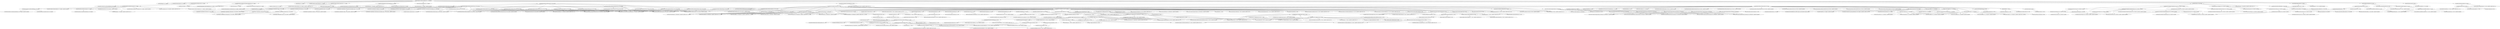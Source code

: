 digraph bonigarcia__webdrivermanager {
	"io.github.bonigarcia:webdrivermanager:jar:6.1.1-SNAPSHOT" -> "org.slf4j:slf4j-api:jar:2.0.17:compile" ; 
	"io.github.bonigarcia:webdrivermanager:jar:6.1.1-SNAPSHOT" -> "com.google.code.gson:gson:jar:2.13.1:compile" ; 
	"io.github.bonigarcia:webdrivermanager:jar:6.1.1-SNAPSHOT" -> "com.github.docker-java:docker-java:jar:3.5.1:compile" ; 
	"io.github.bonigarcia:webdrivermanager:jar:6.1.1-SNAPSHOT" -> "com.github.docker-java:docker-java-transport-httpclient5:jar:3.5.1:compile" ; 
	"io.github.bonigarcia:webdrivermanager:jar:6.1.1-SNAPSHOT" -> "org.brotli:dec:jar:0.1.2:compile" ; 
	"io.github.bonigarcia:webdrivermanager:jar:6.1.1-SNAPSHOT" -> "org.apache.commons:commons-lang3:jar:3.17.0:compile" ; 
	"io.github.bonigarcia:webdrivermanager:jar:6.1.1-SNAPSHOT" -> "org.apache.commons:commons-compress:jar:1.27.1:compile" ; 
	"io.github.bonigarcia:webdrivermanager:jar:6.1.1-SNAPSHOT" -> "org.apache.httpcomponents.client5:httpclient5:jar:5.4.3:compile" ; 
	"io.github.bonigarcia:webdrivermanager:jar:6.1.1-SNAPSHOT" -> "net.java.dev.jna:jna-platform:jar:5.17.0:compile" ; 
	"io.github.bonigarcia:webdrivermanager:jar:6.1.1-SNAPSHOT" -> "org.seleniumhq.selenium:selenium-java:jar:4.33.0:provided" ; 
	"io.github.bonigarcia:webdrivermanager:jar:6.1.1-SNAPSHOT" -> "io.javalin:javalin:jar:4.6.8:provided" ; 
	"io.github.bonigarcia:webdrivermanager:jar:6.1.1-SNAPSHOT" -> "ch.qos.logback:logback-classic:jar:1.5.18:test" ; 
	"io.github.bonigarcia:webdrivermanager:jar:6.1.1-SNAPSHOT" -> "org.junit.jupiter:junit-jupiter:jar:5.13.1:test" ; 
	"io.github.bonigarcia:webdrivermanager:jar:6.1.1-SNAPSHOT" -> "org.assertj:assertj-core:jar:3.27.3:test" ; 
	"io.github.bonigarcia:webdrivermanager:jar:6.1.1-SNAPSHOT" -> "org.mock-server:mockserver-junit-jupiter:jar:5.15.0:test" ; 
	"io.github.bonigarcia:webdrivermanager:jar:6.1.1-SNAPSHOT" -> "org.seleniumhq.selenium:selenium-grid:jar:4.33.0:test" ; 
	"io.github.bonigarcia:webdrivermanager:jar:6.1.1-SNAPSHOT" -> "org.mockito:mockito-junit-jupiter:jar:5.18.0:test" ; 
	"com.google.code.gson:gson:jar:2.13.1:compile" -> "com.google.errorprone:error_prone_annotations:jar:2.38.0:compile" ; 
	"com.github.docker-java:docker-java:jar:3.5.1:compile" -> "com.github.docker-java:docker-java-core:jar:3.5.1:compile" ; 
	"com.github.docker-java:docker-java:jar:3.5.1:compile" -> "org.slf4j:jcl-over-slf4j:jar:1.7.30:compile" ; 
	"com.github.docker-java:docker-java-core:jar:3.5.1:compile" -> "com.github.docker-java:docker-java-api:jar:3.5.1:compile" ; 
	"com.github.docker-java:docker-java-core:jar:3.5.1:compile" -> "(com.github.docker-java:docker-java-transport:jar:3.5.1:compile - omitted for duplicate)" ; 
	"com.github.docker-java:docker-java-core:jar:3.5.1:compile" -> "(org.slf4j:slf4j-api:jar:1.7.30:compile - omitted for conflict with 2.0.17)" ; 
	"com.github.docker-java:docker-java-core:jar:3.5.1:compile" -> "(commons-io:commons-io:jar:2.18.0:compile - omitted for conflict with 2.16.1)" ; 
	"com.github.docker-java:docker-java-core:jar:3.5.1:compile" -> "(org.apache.commons:commons-compress:jar:1.27.1:compile - omitted for duplicate)" ; 
	"com.github.docker-java:docker-java-core:jar:3.5.1:compile" -> "(org.apache.commons:commons-lang3:jar:3.17.0:compile - omitted for duplicate)" ; 
	"com.github.docker-java:docker-java-core:jar:3.5.1:compile" -> "com.fasterxml.jackson.core:jackson-databind:jar:2.18.3:compile" ; 
	"com.github.docker-java:docker-java-core:jar:3.5.1:compile" -> "(com.google.guava:guava:jar:33.4.8-jre:compile - omitted for duplicate)" ; 
	"com.github.docker-java:docker-java-api:jar:3.5.1:compile" -> "com.fasterxml.jackson.core:jackson-annotations:jar:2.18.3:compile" ; 
	"com.github.docker-java:docker-java-api:jar:3.5.1:compile" -> "(org.slf4j:slf4j-api:jar:1.7.30:compile - omitted for conflict with 2.0.17)" ; 
	"com.fasterxml.jackson.core:jackson-databind:jar:2.18.3:compile" -> "(com.fasterxml.jackson.core:jackson-annotations:jar:2.18.3:compile - omitted for duplicate)" ; 
	"com.fasterxml.jackson.core:jackson-databind:jar:2.18.3:compile" -> "com.fasterxml.jackson.core:jackson-core:jar:2.18.3:compile" ; 
	"org.slf4j:jcl-over-slf4j:jar:1.7.30:compile" -> "(org.slf4j:slf4j-api:jar:1.7.30:compile - omitted for conflict with 2.0.17)" ; 
	"com.github.docker-java:docker-java-transport-httpclient5:jar:3.5.1:compile" -> "com.github.docker-java:docker-java-transport:jar:3.5.1:compile" ; 
	"com.github.docker-java:docker-java-transport-httpclient5:jar:3.5.1:compile" -> "(org.apache.httpcomponents.client5:httpclient5:jar:5.4.4:compile - omitted for conflict with 5.4.3)" ; 
	"com.github.docker-java:docker-java-transport-httpclient5:jar:3.5.1:compile" -> "net.java.dev.jna:jna:jar:5.17.0:compile" ; 
	"org.apache.commons:commons-compress:jar:1.27.1:compile" -> "commons-codec:commons-codec:jar:1.17.1:compile" ; 
	"org.apache.commons:commons-compress:jar:1.27.1:compile" -> "commons-io:commons-io:jar:2.16.1:compile" ; 
	"org.apache.commons:commons-compress:jar:1.27.1:compile" -> "(org.apache.commons:commons-lang3:jar:3.16.0:compile - omitted for conflict with 3.17.0)" ; 
	"org.apache.httpcomponents.client5:httpclient5:jar:5.4.3:compile" -> "org.apache.httpcomponents.core5:httpcore5:jar:5.3.4:compile" ; 
	"org.apache.httpcomponents.client5:httpclient5:jar:5.4.3:compile" -> "org.apache.httpcomponents.core5:httpcore5-h2:jar:5.3.4:compile" ; 
	"org.apache.httpcomponents.client5:httpclient5:jar:5.4.3:compile" -> "(org.slf4j:slf4j-api:jar:1.7.36:compile - omitted for conflict with 2.0.17)" ; 
	"org.apache.httpcomponents.core5:httpcore5-h2:jar:5.3.4:compile" -> "(org.apache.httpcomponents.core5:httpcore5:jar:5.3.4:compile - omitted for duplicate)" ; 
	"net.java.dev.jna:jna-platform:jar:5.17.0:compile" -> "(net.java.dev.jna:jna:jar:5.17.0:compile - omitted for duplicate)" ; 
	"org.seleniumhq.selenium:selenium-java:jar:4.33.0:provided" -> "org.seleniumhq.selenium:selenium-api:jar:4.33.0:provided" ; 
	"org.seleniumhq.selenium:selenium-java:jar:4.33.0:provided" -> "org.seleniumhq.selenium:selenium-chrome-driver:jar:4.33.0:provided" ; 
	"org.seleniumhq.selenium:selenium-java:jar:4.33.0:provided" -> "org.seleniumhq.selenium:selenium-devtools-v135:jar:4.33.0:provided" ; 
	"org.seleniumhq.selenium:selenium-java:jar:4.33.0:provided" -> "org.seleniumhq.selenium:selenium-devtools-v136:jar:4.33.0:provided" ; 
	"org.seleniumhq.selenium:selenium-java:jar:4.33.0:provided" -> "org.seleniumhq.selenium:selenium-devtools-v137:jar:4.33.0:provided" ; 
	"org.seleniumhq.selenium:selenium-java:jar:4.33.0:provided" -> "org.seleniumhq.selenium:selenium-edge-driver:jar:4.33.0:provided" ; 
	"org.seleniumhq.selenium:selenium-java:jar:4.33.0:provided" -> "org.seleniumhq.selenium:selenium-firefox-driver:jar:4.33.0:provided" ; 
	"org.seleniumhq.selenium:selenium-java:jar:4.33.0:provided" -> "org.seleniumhq.selenium:selenium-ie-driver:jar:4.33.0:provided" ; 
	"org.seleniumhq.selenium:selenium-java:jar:4.33.0:provided" -> "org.seleniumhq.selenium:selenium-remote-driver:jar:4.33.0:provided" ; 
	"org.seleniumhq.selenium:selenium-java:jar:4.33.0:provided" -> "org.seleniumhq.selenium:selenium-safari-driver:jar:4.33.0:provided" ; 
	"org.seleniumhq.selenium:selenium-java:jar:4.33.0:provided" -> "org.seleniumhq.selenium:selenium-support:jar:4.33.0:provided" ; 
	"org.seleniumhq.selenium:selenium-api:jar:4.33.0:provided" -> "org.jspecify:jspecify:jar:1.0.0:compile" ; 
	"org.seleniumhq.selenium:selenium-chrome-driver:jar:4.33.0:provided" -> "(com.google.auto.service:auto-service-annotations:jar:1.1.1:provided - omitted for duplicate)" ; 
	"org.seleniumhq.selenium:selenium-chrome-driver:jar:4.33.0:provided" -> "(org.seleniumhq.selenium:selenium-api:jar:4.33.0:provided - omitted for duplicate)" ; 
	"org.seleniumhq.selenium:selenium-chrome-driver:jar:4.33.0:provided" -> "org.seleniumhq.selenium:selenium-chromium-driver:jar:4.33.0:provided" ; 
	"org.seleniumhq.selenium:selenium-chrome-driver:jar:4.33.0:provided" -> "(org.seleniumhq.selenium:selenium-json:jar:4.33.0:provided - omitted for duplicate)" ; 
	"org.seleniumhq.selenium:selenium-chrome-driver:jar:4.33.0:provided" -> "(org.seleniumhq.selenium:selenium-manager:jar:4.33.0:provided - omitted for duplicate)" ; 
	"org.seleniumhq.selenium:selenium-chrome-driver:jar:4.33.0:provided" -> "(org.seleniumhq.selenium:selenium-remote-driver:jar:4.33.0:provided - omitted for duplicate)" ; 
	"org.seleniumhq.selenium:selenium-chromium-driver:jar:4.33.0:provided" -> "(com.google.auto.service:auto-service-annotations:jar:1.1.1:provided - omitted for duplicate)" ; 
	"org.seleniumhq.selenium:selenium-chromium-driver:jar:4.33.0:provided" -> "(org.seleniumhq.selenium:selenium-json:jar:4.33.0:provided - omitted for duplicate)" ; 
	"org.seleniumhq.selenium:selenium-chromium-driver:jar:4.33.0:provided" -> "(org.seleniumhq.selenium:selenium-remote-driver:jar:4.33.0:provided - omitted for duplicate)" ; 
	"org.seleniumhq.selenium:selenium-devtools-v135:jar:4.33.0:provided" -> "(com.google.auto.service:auto-service-annotations:jar:1.1.1:provided - omitted for duplicate)" ; 
	"org.seleniumhq.selenium:selenium-devtools-v135:jar:4.33.0:provided" -> "(org.seleniumhq.selenium:selenium-api:jar:4.33.0:provided - omitted for duplicate)" ; 
	"org.seleniumhq.selenium:selenium-devtools-v135:jar:4.33.0:provided" -> "(org.seleniumhq.selenium:selenium-json:jar:4.33.0:provided - omitted for duplicate)" ; 
	"org.seleniumhq.selenium:selenium-devtools-v135:jar:4.33.0:provided" -> "(org.seleniumhq.selenium:selenium-remote-driver:jar:4.33.0:provided - omitted for duplicate)" ; 
	"org.seleniumhq.selenium:selenium-devtools-v136:jar:4.33.0:provided" -> "(com.google.auto.service:auto-service-annotations:jar:1.1.1:provided - omitted for duplicate)" ; 
	"org.seleniumhq.selenium:selenium-devtools-v136:jar:4.33.0:provided" -> "(org.seleniumhq.selenium:selenium-api:jar:4.33.0:provided - omitted for duplicate)" ; 
	"org.seleniumhq.selenium:selenium-devtools-v136:jar:4.33.0:provided" -> "(org.seleniumhq.selenium:selenium-json:jar:4.33.0:provided - omitted for duplicate)" ; 
	"org.seleniumhq.selenium:selenium-devtools-v136:jar:4.33.0:provided" -> "(org.seleniumhq.selenium:selenium-remote-driver:jar:4.33.0:provided - omitted for duplicate)" ; 
	"org.seleniumhq.selenium:selenium-devtools-v137:jar:4.33.0:provided" -> "(com.google.auto.service:auto-service-annotations:jar:1.1.1:provided - omitted for duplicate)" ; 
	"org.seleniumhq.selenium:selenium-devtools-v137:jar:4.33.0:provided" -> "(org.seleniumhq.selenium:selenium-api:jar:4.33.0:provided - omitted for duplicate)" ; 
	"org.seleniumhq.selenium:selenium-devtools-v137:jar:4.33.0:provided" -> "(org.seleniumhq.selenium:selenium-json:jar:4.33.0:provided - omitted for duplicate)" ; 
	"org.seleniumhq.selenium:selenium-devtools-v137:jar:4.33.0:provided" -> "(org.seleniumhq.selenium:selenium-remote-driver:jar:4.33.0:provided - omitted for duplicate)" ; 
	"org.seleniumhq.selenium:selenium-edge-driver:jar:4.33.0:provided" -> "(com.google.auto.service:auto-service-annotations:jar:1.1.1:provided - omitted for duplicate)" ; 
	"org.seleniumhq.selenium:selenium-edge-driver:jar:4.33.0:provided" -> "(org.seleniumhq.selenium:selenium-api:jar:4.33.0:provided - omitted for duplicate)" ; 
	"org.seleniumhq.selenium:selenium-edge-driver:jar:4.33.0:provided" -> "(org.seleniumhq.selenium:selenium-chromium-driver:jar:4.33.0:provided - omitted for duplicate)" ; 
	"org.seleniumhq.selenium:selenium-edge-driver:jar:4.33.0:provided" -> "(org.seleniumhq.selenium:selenium-manager:jar:4.33.0:provided - omitted for duplicate)" ; 
	"org.seleniumhq.selenium:selenium-edge-driver:jar:4.33.0:provided" -> "(org.seleniumhq.selenium:selenium-remote-driver:jar:4.33.0:provided - omitted for duplicate)" ; 
	"org.seleniumhq.selenium:selenium-firefox-driver:jar:4.33.0:provided" -> "(com.google.auto.service:auto-service-annotations:jar:1.1.1:provided - omitted for duplicate)" ; 
	"org.seleniumhq.selenium:selenium-firefox-driver:jar:4.33.0:provided" -> "(org.seleniumhq.selenium:selenium-api:jar:4.33.0:provided - omitted for duplicate)" ; 
	"org.seleniumhq.selenium:selenium-firefox-driver:jar:4.33.0:provided" -> "(org.seleniumhq.selenium:selenium-http:jar:4.33.0:provided - omitted for duplicate)" ; 
	"org.seleniumhq.selenium:selenium-firefox-driver:jar:4.33.0:provided" -> "(org.seleniumhq.selenium:selenium-json:jar:4.33.0:provided - omitted for duplicate)" ; 
	"org.seleniumhq.selenium:selenium-firefox-driver:jar:4.33.0:provided" -> "(org.seleniumhq.selenium:selenium-manager:jar:4.33.0:provided - omitted for duplicate)" ; 
	"org.seleniumhq.selenium:selenium-firefox-driver:jar:4.33.0:provided" -> "(org.seleniumhq.selenium:selenium-remote-driver:jar:4.33.0:provided - omitted for duplicate)" ; 
	"org.seleniumhq.selenium:selenium-ie-driver:jar:4.33.0:provided" -> "(com.google.auto.service:auto-service-annotations:jar:1.1.1:provided - omitted for duplicate)" ; 
	"org.seleniumhq.selenium:selenium-ie-driver:jar:4.33.0:provided" -> "(org.seleniumhq.selenium:selenium-api:jar:4.33.0:provided - omitted for duplicate)" ; 
	"org.seleniumhq.selenium:selenium-ie-driver:jar:4.33.0:provided" -> "(org.seleniumhq.selenium:selenium-manager:jar:4.33.0:provided - omitted for duplicate)" ; 
	"org.seleniumhq.selenium:selenium-ie-driver:jar:4.33.0:provided" -> "(org.seleniumhq.selenium:selenium-remote-driver:jar:4.33.0:provided - omitted for duplicate)" ; 
	"org.seleniumhq.selenium:selenium-remote-driver:jar:4.33.0:provided" -> "(com.google.auto.service:auto-service-annotations:jar:1.1.1:provided - omitted for duplicate)" ; 
	"org.seleniumhq.selenium:selenium-remote-driver:jar:4.33.0:provided" -> "(com.google.guava:guava:jar:33.4.8-jre:provided - omitted for duplicate)" ; 
	"org.seleniumhq.selenium:selenium-remote-driver:jar:4.33.0:provided" -> "io.opentelemetry:opentelemetry-api:jar:1.50.0:provided" ; 
	"org.seleniumhq.selenium:selenium-remote-driver:jar:4.33.0:provided" -> "io.opentelemetry:opentelemetry-context:jar:1.50.0:provided" ; 
	"org.seleniumhq.selenium:selenium-remote-driver:jar:4.33.0:provided" -> "io.opentelemetry:opentelemetry-exporter-logging:jar:1.50.0:provided" ; 
	"org.seleniumhq.selenium:selenium-remote-driver:jar:4.33.0:provided" -> "io.opentelemetry:opentelemetry-sdk-common:jar:1.50.0:provided" ; 
	"org.seleniumhq.selenium:selenium-remote-driver:jar:4.33.0:provided" -> "io.opentelemetry:opentelemetry-sdk-extension-autoconfigure-spi:jar:1.50.0:provided" ; 
	"org.seleniumhq.selenium:selenium-remote-driver:jar:4.33.0:provided" -> "io.opentelemetry:opentelemetry-sdk-extension-autoconfigure:jar:1.50.0:provided" ; 
	"org.seleniumhq.selenium:selenium-remote-driver:jar:4.33.0:provided" -> "io.opentelemetry:opentelemetry-sdk-trace:jar:1.50.0:provided" ; 
	"org.seleniumhq.selenium:selenium-remote-driver:jar:4.33.0:provided" -> "io.opentelemetry:opentelemetry-sdk:jar:1.50.0:provided" ; 
	"org.seleniumhq.selenium:selenium-remote-driver:jar:4.33.0:provided" -> "(net.bytebuddy:byte-buddy:jar:1.17.5:provided - omitted for conflict with 1.15.11)" ; 
	"org.seleniumhq.selenium:selenium-remote-driver:jar:4.33.0:provided" -> "(org.seleniumhq.selenium:selenium-api:jar:4.33.0:provided - omitted for duplicate)" ; 
	"org.seleniumhq.selenium:selenium-remote-driver:jar:4.33.0:provided" -> "(org.seleniumhq.selenium:selenium-http:jar:4.33.0:provided - omitted for duplicate)" ; 
	"org.seleniumhq.selenium:selenium-remote-driver:jar:4.33.0:provided" -> "(org.seleniumhq.selenium:selenium-json:jar:4.33.0:provided - omitted for duplicate)" ; 
	"org.seleniumhq.selenium:selenium-remote-driver:jar:4.33.0:provided" -> "(org.seleniumhq.selenium:selenium-manager:jar:4.33.0:provided - omitted for duplicate)" ; 
	"org.seleniumhq.selenium:selenium-remote-driver:jar:4.33.0:provided" -> "org.seleniumhq.selenium:selenium-os:jar:4.33.0:provided" ; 
	"io.opentelemetry:opentelemetry-api:jar:1.50.0:provided" -> "(io.opentelemetry:opentelemetry-context:jar:1.50.0:provided - omitted for duplicate)" ; 
	"io.opentelemetry:opentelemetry-exporter-logging:jar:1.50.0:provided" -> "(io.opentelemetry:opentelemetry-sdk:jar:1.50.0:provided - omitted for duplicate)" ; 
	"io.opentelemetry:opentelemetry-exporter-logging:jar:1.50.0:provided" -> "(io.opentelemetry:opentelemetry-sdk-extension-autoconfigure-spi:jar:1.50.0:provided - omitted for duplicate)" ; 
	"io.opentelemetry:opentelemetry-sdk-common:jar:1.50.0:provided" -> "(io.opentelemetry:opentelemetry-api:jar:1.50.0:provided - omitted for duplicate)" ; 
	"io.opentelemetry:opentelemetry-sdk-extension-autoconfigure-spi:jar:1.50.0:provided" -> "(io.opentelemetry:opentelemetry-sdk:jar:1.50.0:provided - omitted for duplicate)" ; 
	"io.opentelemetry:opentelemetry-sdk-extension-autoconfigure:jar:1.50.0:provided" -> "(io.opentelemetry:opentelemetry-sdk:jar:1.50.0:provided - omitted for duplicate)" ; 
	"io.opentelemetry:opentelemetry-sdk-extension-autoconfigure:jar:1.50.0:provided" -> "(io.opentelemetry:opentelemetry-sdk-extension-autoconfigure-spi:jar:1.50.0:provided - omitted for duplicate)" ; 
	"io.opentelemetry:opentelemetry-sdk-trace:jar:1.50.0:provided" -> "(io.opentelemetry:opentelemetry-api:jar:1.50.0:provided - omitted for duplicate)" ; 
	"io.opentelemetry:opentelemetry-sdk-trace:jar:1.50.0:provided" -> "(io.opentelemetry:opentelemetry-sdk-common:jar:1.50.0:provided - omitted for duplicate)" ; 
	"io.opentelemetry:opentelemetry-sdk:jar:1.50.0:provided" -> "(io.opentelemetry:opentelemetry-api:jar:1.50.0:provided - omitted for duplicate)" ; 
	"io.opentelemetry:opentelemetry-sdk:jar:1.50.0:provided" -> "(io.opentelemetry:opentelemetry-sdk-common:jar:1.50.0:provided - omitted for duplicate)" ; 
	"io.opentelemetry:opentelemetry-sdk:jar:1.50.0:provided" -> "(io.opentelemetry:opentelemetry-sdk-trace:jar:1.50.0:provided - omitted for duplicate)" ; 
	"io.opentelemetry:opentelemetry-sdk:jar:1.50.0:provided" -> "io.opentelemetry:opentelemetry-sdk-metrics:jar:1.50.0:provided" ; 
	"io.opentelemetry:opentelemetry-sdk:jar:1.50.0:provided" -> "io.opentelemetry:opentelemetry-sdk-logs:jar:1.50.0:provided" ; 
	"io.opentelemetry:opentelemetry-sdk-metrics:jar:1.50.0:provided" -> "(io.opentelemetry:opentelemetry-api:jar:1.50.0:provided - omitted for duplicate)" ; 
	"io.opentelemetry:opentelemetry-sdk-metrics:jar:1.50.0:provided" -> "(io.opentelemetry:opentelemetry-sdk-common:jar:1.50.0:provided - omitted for duplicate)" ; 
	"io.opentelemetry:opentelemetry-sdk-logs:jar:1.50.0:provided" -> "(io.opentelemetry:opentelemetry-api:jar:1.50.0:provided - omitted for duplicate)" ; 
	"io.opentelemetry:opentelemetry-sdk-logs:jar:1.50.0:provided" -> "(io.opentelemetry:opentelemetry-sdk-common:jar:1.50.0:provided - omitted for duplicate)" ; 
	"org.seleniumhq.selenium:selenium-os:jar:4.33.0:provided" -> "org.apache.commons:commons-exec:jar:1.4.0:provided" ; 
	"org.seleniumhq.selenium:selenium-os:jar:4.33.0:provided" -> "(org.seleniumhq.selenium:selenium-api:jar:4.33.0:provided - omitted for duplicate)" ; 
	"org.seleniumhq.selenium:selenium-safari-driver:jar:4.33.0:provided" -> "(com.google.auto.service:auto-service-annotations:jar:1.1.1:provided - omitted for duplicate)" ; 
	"org.seleniumhq.selenium:selenium-safari-driver:jar:4.33.0:provided" -> "(org.seleniumhq.selenium:selenium-api:jar:4.33.0:provided - omitted for duplicate)" ; 
	"org.seleniumhq.selenium:selenium-safari-driver:jar:4.33.0:provided" -> "(org.seleniumhq.selenium:selenium-remote-driver:jar:4.33.0:provided - omitted for duplicate)" ; 
	"org.seleniumhq.selenium:selenium-support:jar:4.33.0:provided" -> "(com.google.auto.service:auto-service-annotations:jar:1.1.1:provided - omitted for duplicate)" ; 
	"org.seleniumhq.selenium:selenium-support:jar:4.33.0:provided" -> "(com.google.guava:guava:jar:33.4.8-jre:provided - omitted for duplicate)" ; 
	"org.seleniumhq.selenium:selenium-support:jar:4.33.0:provided" -> "(net.bytebuddy:byte-buddy:jar:1.17.5:provided - omitted for conflict with 1.15.11)" ; 
	"org.seleniumhq.selenium:selenium-support:jar:4.33.0:provided" -> "(org.seleniumhq.selenium:selenium-api:jar:4.33.0:provided - omitted for duplicate)" ; 
	"org.seleniumhq.selenium:selenium-support:jar:4.33.0:provided" -> "(org.seleniumhq.selenium:selenium-json:jar:4.33.0:provided - omitted for duplicate)" ; 
	"org.seleniumhq.selenium:selenium-support:jar:4.33.0:provided" -> "(org.seleniumhq.selenium:selenium-remote-driver:jar:4.33.0:provided - omitted for duplicate)" ; 
	"io.javalin:javalin:jar:4.6.8:provided" -> "(org.slf4j:slf4j-api:jar:1.7.36:provided - omitted for conflict with 2.0.17)" ; 
	"io.javalin:javalin:jar:4.6.8:provided" -> "org.eclipse.jetty:jetty-server:jar:9.4.51.v20230217:provided" ; 
	"io.javalin:javalin:jar:4.6.8:provided" -> "org.eclipse.jetty:jetty-webapp:jar:9.4.51.v20230217:provided" ; 
	"io.javalin:javalin:jar:4.6.8:provided" -> "org.eclipse.jetty.websocket:websocket-server:jar:9.4.51.v20230217:provided" ; 
	"io.javalin:javalin:jar:4.6.8:provided" -> "org.jetbrains.kotlin:kotlin-stdlib-jdk8:jar:1.5.32:provided" ; 
	"org.eclipse.jetty:jetty-server:jar:9.4.51.v20230217:provided" -> "javax.servlet:javax.servlet-api:jar:3.1.0:provided" ; 
	"org.eclipse.jetty:jetty-server:jar:9.4.51.v20230217:provided" -> "org.eclipse.jetty:jetty-http:jar:9.4.51.v20230217:provided" ; 
	"org.eclipse.jetty:jetty-server:jar:9.4.51.v20230217:provided" -> "org.eclipse.jetty:jetty-io:jar:9.4.51.v20230217:provided" ; 
	"org.eclipse.jetty:jetty-http:jar:9.4.51.v20230217:provided" -> "org.eclipse.jetty:jetty-util:jar:9.4.51.v20230217:provided" ; 
	"org.eclipse.jetty:jetty-http:jar:9.4.51.v20230217:provided" -> "(org.eclipse.jetty:jetty-io:jar:9.4.51.v20230217:provided - omitted for duplicate)" ; 
	"org.eclipse.jetty:jetty-io:jar:9.4.51.v20230217:provided" -> "(org.eclipse.jetty:jetty-util:jar:9.4.51.v20230217:provided - omitted for duplicate)" ; 
	"org.eclipse.jetty:jetty-webapp:jar:9.4.51.v20230217:provided" -> "org.eclipse.jetty:jetty-xml:jar:9.4.51.v20230217:provided" ; 
	"org.eclipse.jetty:jetty-webapp:jar:9.4.51.v20230217:provided" -> "org.eclipse.jetty:jetty-servlet:jar:9.4.51.v20230217:provided" ; 
	"org.eclipse.jetty:jetty-xml:jar:9.4.51.v20230217:provided" -> "(org.eclipse.jetty:jetty-util:jar:9.4.51.v20230217:provided - omitted for duplicate)" ; 
	"org.eclipse.jetty:jetty-servlet:jar:9.4.51.v20230217:provided" -> "org.eclipse.jetty:jetty-security:jar:9.4.51.v20230217:provided" ; 
	"org.eclipse.jetty:jetty-servlet:jar:9.4.51.v20230217:provided" -> "org.eclipse.jetty:jetty-util-ajax:jar:9.4.51.v20230217:provided" ; 
	"org.eclipse.jetty:jetty-security:jar:9.4.51.v20230217:provided" -> "(org.eclipse.jetty:jetty-server:jar:9.4.51.v20230217:provided - omitted for duplicate)" ; 
	"org.eclipse.jetty:jetty-util-ajax:jar:9.4.51.v20230217:provided" -> "(org.eclipse.jetty:jetty-util:jar:9.4.51.v20230217:provided - omitted for duplicate)" ; 
	"org.eclipse.jetty.websocket:websocket-server:jar:9.4.51.v20230217:provided" -> "org.eclipse.jetty.websocket:websocket-common:jar:9.4.51.v20230217:provided" ; 
	"org.eclipse.jetty.websocket:websocket-server:jar:9.4.51.v20230217:provided" -> "org.eclipse.jetty.websocket:websocket-client:jar:9.4.51.v20230217:provided" ; 
	"org.eclipse.jetty.websocket:websocket-server:jar:9.4.51.v20230217:provided" -> "org.eclipse.jetty.websocket:websocket-servlet:jar:9.4.51.v20230217:provided" ; 
	"org.eclipse.jetty.websocket:websocket-server:jar:9.4.51.v20230217:provided" -> "(org.eclipse.jetty:jetty-servlet:jar:9.4.51.v20230217:provided - omitted for duplicate)" ; 
	"org.eclipse.jetty.websocket:websocket-server:jar:9.4.51.v20230217:provided" -> "(org.eclipse.jetty:jetty-http:jar:9.4.51.v20230217:provided - omitted for duplicate)" ; 
	"org.eclipse.jetty.websocket:websocket-common:jar:9.4.51.v20230217:provided" -> "org.eclipse.jetty.websocket:websocket-api:jar:9.4.51.v20230217:provided" ; 
	"org.eclipse.jetty.websocket:websocket-common:jar:9.4.51.v20230217:provided" -> "(org.eclipse.jetty:jetty-util:jar:9.4.51.v20230217:provided - omitted for duplicate)" ; 
	"org.eclipse.jetty.websocket:websocket-common:jar:9.4.51.v20230217:provided" -> "(org.eclipse.jetty:jetty-io:jar:9.4.51.v20230217:provided - omitted for duplicate)" ; 
	"org.eclipse.jetty.websocket:websocket-client:jar:9.4.51.v20230217:provided" -> "org.eclipse.jetty:jetty-client:jar:9.4.51.v20230217:provided" ; 
	"org.eclipse.jetty.websocket:websocket-client:jar:9.4.51.v20230217:provided" -> "(org.eclipse.jetty:jetty-util:jar:9.4.51.v20230217:provided - omitted for duplicate)" ; 
	"org.eclipse.jetty.websocket:websocket-client:jar:9.4.51.v20230217:provided" -> "(org.eclipse.jetty:jetty-io:jar:9.4.51.v20230217:provided - omitted for duplicate)" ; 
	"org.eclipse.jetty.websocket:websocket-client:jar:9.4.51.v20230217:provided" -> "(org.eclipse.jetty.websocket:websocket-common:jar:9.4.51.v20230217:provided - omitted for duplicate)" ; 
	"org.eclipse.jetty:jetty-client:jar:9.4.51.v20230217:provided" -> "(org.eclipse.jetty:jetty-http:jar:9.4.51.v20230217:provided - omitted for duplicate)" ; 
	"org.eclipse.jetty:jetty-client:jar:9.4.51.v20230217:provided" -> "(org.eclipse.jetty:jetty-io:jar:9.4.51.v20230217:provided - omitted for duplicate)" ; 
	"org.eclipse.jetty.websocket:websocket-servlet:jar:9.4.51.v20230217:provided" -> "(org.eclipse.jetty.websocket:websocket-api:jar:9.4.51.v20230217:provided - omitted for duplicate)" ; 
	"org.eclipse.jetty.websocket:websocket-servlet:jar:9.4.51.v20230217:provided" -> "(javax.servlet:javax.servlet-api:jar:3.1.0:provided - omitted for duplicate)" ; 
	"org.jetbrains.kotlin:kotlin-stdlib-jdk8:jar:1.5.32:provided" -> "org.jetbrains.kotlin:kotlin-stdlib:jar:1.5.32:provided" ; 
	"org.jetbrains.kotlin:kotlin-stdlib-jdk8:jar:1.5.32:provided" -> "org.jetbrains.kotlin:kotlin-stdlib-jdk7:jar:1.5.32:provided" ; 
	"org.jetbrains.kotlin:kotlin-stdlib:jar:1.5.32:provided" -> "org.jetbrains:annotations:jar:13.0:provided" ; 
	"org.jetbrains.kotlin:kotlin-stdlib:jar:1.5.32:provided" -> "org.jetbrains.kotlin:kotlin-stdlib-common:jar:1.5.32:provided" ; 
	"org.jetbrains.kotlin:kotlin-stdlib-jdk7:jar:1.5.32:provided" -> "(org.jetbrains.kotlin:kotlin-stdlib:jar:1.5.32:provided - omitted for duplicate)" ; 
	"ch.qos.logback:logback-classic:jar:1.5.18:test" -> "ch.qos.logback:logback-core:jar:1.5.18:test" ; 
	"ch.qos.logback:logback-classic:jar:1.5.18:test" -> "(org.slf4j:slf4j-api:jar:2.0.17:test - omitted for duplicate)" ; 
	"org.junit.jupiter:junit-jupiter:jar:5.13.1:test" -> "org.junit.jupiter:junit-jupiter-api:jar:5.13.1:test" ; 
	"org.junit.jupiter:junit-jupiter:jar:5.13.1:test" -> "org.junit.jupiter:junit-jupiter-params:jar:5.13.1:test" ; 
	"org.junit.jupiter:junit-jupiter:jar:5.13.1:test" -> "org.junit.jupiter:junit-jupiter-engine:jar:5.13.1:test" ; 
	"org.junit.jupiter:junit-jupiter-api:jar:5.13.1:test" -> "org.opentest4j:opentest4j:jar:1.3.0:test" ; 
	"org.junit.jupiter:junit-jupiter-api:jar:5.13.1:test" -> "org.junit.platform:junit-platform-commons:jar:1.13.1:test" ; 
	"org.junit.jupiter:junit-jupiter-api:jar:5.13.1:test" -> "org.apiguardian:apiguardian-api:jar:1.1.2:test" ; 
	"org.junit.platform:junit-platform-commons:jar:1.13.1:test" -> "(org.apiguardian:apiguardian-api:jar:1.1.2:test - omitted for duplicate)" ; 
	"org.junit.jupiter:junit-jupiter-params:jar:5.13.1:test" -> "(org.junit.jupiter:junit-jupiter-api:jar:5.13.1:test - omitted for duplicate)" ; 
	"org.junit.jupiter:junit-jupiter-params:jar:5.13.1:test" -> "(org.apiguardian:apiguardian-api:jar:1.1.2:test - omitted for duplicate)" ; 
	"org.junit.jupiter:junit-jupiter-engine:jar:5.13.1:test" -> "org.junit.platform:junit-platform-engine:jar:1.13.1:test" ; 
	"org.junit.jupiter:junit-jupiter-engine:jar:5.13.1:test" -> "(org.junit.jupiter:junit-jupiter-api:jar:5.13.1:test - omitted for duplicate)" ; 
	"org.junit.jupiter:junit-jupiter-engine:jar:5.13.1:test" -> "(org.apiguardian:apiguardian-api:jar:1.1.2:test - omitted for duplicate)" ; 
	"org.junit.platform:junit-platform-engine:jar:1.13.1:test" -> "(org.opentest4j:opentest4j:jar:1.3.0:test - omitted for duplicate)" ; 
	"org.junit.platform:junit-platform-engine:jar:1.13.1:test" -> "(org.junit.platform:junit-platform-commons:jar:1.13.1:test - omitted for duplicate)" ; 
	"org.junit.platform:junit-platform-engine:jar:1.13.1:test" -> "(org.apiguardian:apiguardian-api:jar:1.1.2:test - omitted for duplicate)" ; 
	"org.assertj:assertj-core:jar:3.27.3:test" -> "net.bytebuddy:byte-buddy:jar:1.15.11:provided" ; 
	"org.mock-server:mockserver-junit-jupiter:jar:5.15.0:test" -> "org.mock-server:mockserver-netty:jar:5.15.0:test" ; 
	"org.mock-server:mockserver-junit-jupiter:jar:5.15.0:test" -> "(org.slf4j:slf4j-api:jar:2.0.6:test - omitted for conflict with 2.0.17)" ; 
	"org.mock-server:mockserver-junit-jupiter:jar:5.15.0:test" -> "(org.junit.jupiter:junit-jupiter-engine:jar:5.9.2:test - omitted for conflict with 5.13.1)" ; 
	"org.mock-server:mockserver-netty:jar:5.15.0:test" -> "org.mock-server:mockserver-client-java:jar:5.15.0:test" ; 
	"org.mock-server:mockserver-netty:jar:5.15.0:test" -> "org.mock-server:mockserver-core:jar:5.15.0:test" ; 
	"org.mock-server:mockserver-netty:jar:5.15.0:test" -> "(io.netty:netty-buffer:jar:4.1.86.Final:test - omitted for conflict with 4.1.121.Final)" ; 
	"org.mock-server:mockserver-netty:jar:5.15.0:test" -> "io.netty:netty-codec:jar:4.1.86.Final:test" ; 
	"org.mock-server:mockserver-netty:jar:5.15.0:test" -> "(io.netty:netty-codec-http:jar:4.1.86.Final:test - omitted for conflict with 4.1.121.Final)" ; 
	"org.mock-server:mockserver-netty:jar:5.15.0:test" -> "io.netty:netty-codec-http2:jar:4.1.86.Final:test" ; 
	"org.mock-server:mockserver-netty:jar:5.15.0:test" -> "(io.netty:netty-common:jar:4.1.86.Final:test - omitted for conflict with 4.1.121.Final)" ; 
	"org.mock-server:mockserver-netty:jar:5.15.0:test" -> "(io.netty:netty-handler:jar:4.1.86.Final:test - omitted for conflict with 4.1.121.Final)" ; 
	"org.mock-server:mockserver-netty:jar:5.15.0:test" -> "(io.netty:netty-transport:jar:4.1.86.Final:test - omitted for conflict with 4.1.121.Final)" ; 
	"org.mock-server:mockserver-netty:jar:5.15.0:test" -> "io.netty:netty-tcnative-boringssl-static:jar:2.0.56.Final:test" ; 
	"org.mock-server:mockserver-netty:jar:5.15.0:test" -> "(commons-io:commons-io:jar:2.11.0:test - omitted for conflict with 2.16.1)" ; 
	"org.mock-server:mockserver-netty:jar:5.15.0:test" -> "(com.google.guava:guava:jar:31.1-jre:test - omitted for conflict with 33.4.8-jre)" ; 
	"org.mock-server:mockserver-netty:jar:5.15.0:test" -> "(org.slf4j:slf4j-api:jar:2.0.6:test - omitted for conflict with 2.0.17)" ; 
	"org.mock-server:mockserver-client-java:jar:5.15.0:test" -> "(org.mock-server:mockserver-core:jar:5.15.0:test - omitted for duplicate)" ; 
	"org.mock-server:mockserver-client-java:jar:5.15.0:test" -> "(org.apache.commons:commons-lang3:jar:3.12.0:test - omitted for conflict with 3.17.0)" ; 
	"org.mock-server:mockserver-client-java:jar:5.15.0:test" -> "(com.google.guava:guava:jar:31.1-jre:test - omitted for conflict with 33.4.8-jre)" ; 
	"org.mock-server:mockserver-client-java:jar:5.15.0:test" -> "(org.slf4j:slf4j-api:jar:2.0.6:test - omitted for conflict with 2.0.17)" ; 
	"org.mock-server:mockserver-core:jar:5.15.0:test" -> "com.lmax:disruptor:jar:3.4.4:test" ; 
	"org.mock-server:mockserver-core:jar:5.15.0:test" -> "(javax.servlet:javax.servlet-api:jar:4.0.1:test - omitted for conflict with 3.1.0)" ; 
	"org.mock-server:mockserver-core:jar:5.15.0:test" -> "(io.netty:netty-buffer:jar:4.1.86.Final:test - omitted for conflict with 4.1.121.Final)" ; 
	"org.mock-server:mockserver-core:jar:5.15.0:test" -> "(io.netty:netty-codec:jar:4.1.86.Final:test - omitted for duplicate)" ; 
	"org.mock-server:mockserver-core:jar:5.15.0:test" -> "(io.netty:netty-codec-http:jar:4.1.86.Final:test - omitted for conflict with 4.1.121.Final)" ; 
	"org.mock-server:mockserver-core:jar:5.15.0:test" -> "(io.netty:netty-codec-http2:jar:4.1.86.Final:test - omitted for duplicate)" ; 
	"org.mock-server:mockserver-core:jar:5.15.0:test" -> "io.netty:netty-codec-socks:jar:4.1.86.Final:test" ; 
	"org.mock-server:mockserver-core:jar:5.15.0:test" -> "(io.netty:netty-handler:jar:4.1.86.Final:test - omitted for conflict with 4.1.121.Final)" ; 
	"org.mock-server:mockserver-core:jar:5.15.0:test" -> "io.netty:netty-handler-proxy:jar:4.1.86.Final:test" ; 
	"org.mock-server:mockserver-core:jar:5.15.0:test" -> "(io.netty:netty-transport:jar:4.1.86.Final:test - omitted for conflict with 4.1.121.Final)" ; 
	"org.mock-server:mockserver-core:jar:5.15.0:test" -> "(io.netty:netty-tcnative-boringssl-static:jar:2.0.56.Final:test - omitted for duplicate)" ; 
	"org.mock-server:mockserver-core:jar:5.15.0:test" -> "com.jcraft:jzlib:jar:1.1.3:test" ; 
	"org.mock-server:mockserver-core:jar:5.15.0:test" -> "com.fasterxml.uuid:java-uuid-generator:jar:4.1.0:test" ; 
	"org.mock-server:mockserver-core:jar:5.15.0:test" -> "(org.bouncycastle:bcprov-jdk18on:jar:1.72:test - omitted for conflict with 1.80)" ; 
	"org.mock-server:mockserver-core:jar:5.15.0:test" -> "(org.bouncycastle:bcpkix-jdk18on:jar:1.72:test - omitted for conflict with 1.80)" ; 
	"org.mock-server:mockserver-core:jar:5.15.0:test" -> "com.nimbusds:nimbus-jose-jwt:jar:9.28:test" ; 
	"org.mock-server:mockserver-core:jar:5.15.0:test" -> "org.apache.velocity:velocity-engine-scripting:jar:2.3:test" ; 
	"org.mock-server:mockserver-core:jar:5.15.0:test" -> "org.apache.velocity:velocity-engine-core:jar:2.3:test" ; 
	"org.mock-server:mockserver-core:jar:5.15.0:test" -> "org.apache.velocity.tools:velocity-tools-generic:jar:3.1:test" ; 
	"org.mock-server:mockserver-core:jar:5.15.0:test" -> "com.samskivert:jmustache:jar:1.15:test" ; 
	"org.mock-server:mockserver-core:jar:5.15.0:test" -> "(com.fasterxml.jackson.core:jackson-core:jar:2.14.1:test - omitted for conflict with 2.18.3)" ; 
	"org.mock-server:mockserver-core:jar:5.15.0:test" -> "(com.fasterxml.jackson.core:jackson-annotations:jar:2.14.1:test - omitted for conflict with 2.18.3)" ; 
	"org.mock-server:mockserver-core:jar:5.15.0:test" -> "(com.fasterxml.jackson.core:jackson-databind:jar:2.14.1:test - omitted for conflict with 2.18.3)" ; 
	"org.mock-server:mockserver-core:jar:5.15.0:test" -> "net.javacrumbs.json-unit:json-unit-core:jar:2.36.0:test" ; 
	"org.mock-server:mockserver-core:jar:5.15.0:test" -> "com.networknt:json-schema-validator:jar:1.0.76:test" ; 
	"org.mock-server:mockserver-core:jar:5.15.0:test" -> "com.jayway.jsonpath:json-path:jar:2.7.0:test" ; 
	"org.mock-server:mockserver-core:jar:5.15.0:test" -> "io.swagger.parser.v3:swagger-parser:jar:2.1.10:test" ; 
	"org.mock-server:mockserver-core:jar:5.15.0:test" -> "jakarta.xml.bind:jakarta.xml.bind-api:jar:3.0.1:test" ; 
	"org.mock-server:mockserver-core:jar:5.15.0:test" -> "com.sun.xml.bind:jaxb-impl:jar:4.0.1:test" ; 
	"org.mock-server:mockserver-core:jar:5.15.0:test" -> "org.xmlunit:xmlunit-core:jar:2.9.1:test" ; 
	"org.mock-server:mockserver-core:jar:5.15.0:test" -> "org.xmlunit:xmlunit-placeholders:jar:2.9.1:test" ; 
	"org.mock-server:mockserver-core:jar:5.15.0:test" -> "(org.apache.commons:commons-lang3:jar:3.12.0:test - omitted for conflict with 3.17.0)" ; 
	"org.mock-server:mockserver-core:jar:5.15.0:test" -> "(commons-io:commons-io:jar:2.11.0:test - omitted for conflict with 2.16.1)" ; 
	"org.mock-server:mockserver-core:jar:5.15.0:test" -> "org.apache.commons:commons-text:jar:1.10.0:test" ; 
	"org.mock-server:mockserver-core:jar:5.15.0:test" -> "(commons-codec:commons-codec:jar:1.15:test - omitted for conflict with 1.17.1)" ; 
	"org.mock-server:mockserver-core:jar:5.15.0:test" -> "(com.google.guava:guava:jar:31.1-jre:test - omitted for conflict with 33.4.8-jre)" ; 
	"org.mock-server:mockserver-core:jar:5.15.0:test" -> "io.github.classgraph:classgraph:jar:4.8.154:test" ; 
	"org.mock-server:mockserver-core:jar:5.15.0:test" -> "(org.slf4j:slf4j-api:jar:2.0.6:test - omitted for conflict with 2.0.17)" ; 
	"org.mock-server:mockserver-core:jar:5.15.0:test" -> "io.prometheus:simpleclient:jar:0.16.0:test" ; 
	"org.mock-server:mockserver-core:jar:5.15.0:test" -> "io.prometheus:simpleclient_httpserver:jar:0.16.0:test" ; 
	"io.netty:netty-codec-socks:jar:4.1.86.Final:test" -> "(io.netty:netty-common:jar:4.1.86.Final:test - omitted for conflict with 4.1.121.Final)" ; 
	"io.netty:netty-codec-socks:jar:4.1.86.Final:test" -> "(io.netty:netty-buffer:jar:4.1.86.Final:test - omitted for conflict with 4.1.121.Final)" ; 
	"io.netty:netty-codec-socks:jar:4.1.86.Final:test" -> "(io.netty:netty-transport:jar:4.1.86.Final:test - omitted for conflict with 4.1.121.Final)" ; 
	"io.netty:netty-codec-socks:jar:4.1.86.Final:test" -> "(io.netty:netty-codec:jar:4.1.86.Final:test - omitted for duplicate)" ; 
	"io.netty:netty-handler-proxy:jar:4.1.86.Final:test" -> "(io.netty:netty-common:jar:4.1.86.Final:test - omitted for conflict with 4.1.121.Final)" ; 
	"io.netty:netty-handler-proxy:jar:4.1.86.Final:test" -> "(io.netty:netty-buffer:jar:4.1.86.Final:test - omitted for conflict with 4.1.121.Final)" ; 
	"io.netty:netty-handler-proxy:jar:4.1.86.Final:test" -> "(io.netty:netty-transport:jar:4.1.86.Final:test - omitted for conflict with 4.1.121.Final)" ; 
	"io.netty:netty-handler-proxy:jar:4.1.86.Final:test" -> "(io.netty:netty-codec:jar:4.1.86.Final:test - omitted for duplicate)" ; 
	"io.netty:netty-handler-proxy:jar:4.1.86.Final:test" -> "(io.netty:netty-codec-socks:jar:4.1.86.Final:test - omitted for duplicate)" ; 
	"io.netty:netty-handler-proxy:jar:4.1.86.Final:test" -> "(io.netty:netty-codec-http:jar:4.1.86.Final:test - omitted for conflict with 4.1.121.Final)" ; 
	"com.fasterxml.uuid:java-uuid-generator:jar:4.1.0:test" -> "(org.slf4j:slf4j-api:jar:1.7.36:test - omitted for conflict with 2.0.17)" ; 
	"com.nimbusds:nimbus-jose-jwt:jar:9.28:test" -> "com.github.stephenc.jcip:jcip-annotations:jar:1.0-1:test" ; 
	"org.apache.velocity:velocity-engine-scripting:jar:2.3:test" -> "(org.apache.velocity:velocity-engine-core:jar:2.3:test - omitted for duplicate)" ; 
	"org.apache.velocity:velocity-engine-core:jar:2.3:test" -> "(org.slf4j:slf4j-api:jar:1.7.30:test - omitted for conflict with 2.0.17)" ; 
	"org.apache.velocity.tools:velocity-tools-generic:jar:3.1:test" -> "(org.apache.velocity:velocity-engine-core:jar:2.3:test - omitted for duplicate)" ; 
	"org.apache.velocity.tools:velocity-tools-generic:jar:3.1:test" -> "commons-beanutils:commons-beanutils:jar:1.9.4:test" ; 
	"org.apache.velocity.tools:velocity-tools-generic:jar:3.1:test" -> "org.apache.commons:commons-digester3:jar:3.2:test" ; 
	"org.apache.velocity.tools:velocity-tools-generic:jar:3.1:test" -> "(org.apache.commons:commons-lang3:jar:3.10:test - omitted for conflict with 3.17.0)" ; 
	"org.apache.velocity.tools:velocity-tools-generic:jar:3.1:test" -> "(org.slf4j:slf4j-api:jar:1.7.30:test - omitted for conflict with 2.0.17)" ; 
	"org.apache.velocity.tools:velocity-tools-generic:jar:3.1:test" -> "com.github.cliftonlabs:json-simple:jar:3.0.2:test" ; 
	"commons-beanutils:commons-beanutils:jar:1.9.4:test" -> "commons-logging:commons-logging:jar:1.2:test" ; 
	"commons-beanutils:commons-beanutils:jar:1.9.4:test" -> "commons-collections:commons-collections:jar:3.2.2:test" ; 
	"org.apache.commons:commons-digester3:jar:3.2:test" -> "(commons-beanutils:commons-beanutils:jar:1.8.3:test - omitted for conflict with 1.9.4)" ; 
	"org.apache.commons:commons-digester3:jar:3.2:test" -> "(commons-logging:commons-logging:jar:1.1.1:test - omitted for conflict with 1.2)" ; 
	"net.javacrumbs.json-unit:json-unit-core:jar:2.36.0:test" -> "org.hamcrest:hamcrest-core:jar:2.2:test" ; 
	"org.hamcrest:hamcrest-core:jar:2.2:test" -> "org.hamcrest:hamcrest:jar:2.2:test" ; 
	"com.networknt:json-schema-validator:jar:1.0.76:test" -> "(com.fasterxml.jackson.core:jackson-databind:jar:2.14.0:test - omitted for conflict with 2.18.3)" ; 
	"com.networknt:json-schema-validator:jar:1.0.76:test" -> "(org.slf4j:slf4j-api:jar:1.7.36:test - omitted for conflict with 2.0.17)" ; 
	"com.networknt:json-schema-validator:jar:1.0.76:test" -> "(org.apache.commons:commons-lang3:jar:3.12.0:test - omitted for conflict with 3.17.0)" ; 
	"com.networknt:json-schema-validator:jar:1.0.76:test" -> "com.ethlo.time:itu:jar:1.7.0:test" ; 
	"com.jayway.jsonpath:json-path:jar:2.7.0:test" -> "net.minidev:json-smart:jar:2.4.7:test" ; 
	"com.jayway.jsonpath:json-path:jar:2.7.0:test" -> "(org.slf4j:slf4j-api:jar:1.7.33:test - omitted for conflict with 2.0.17)" ; 
	"net.minidev:json-smart:jar:2.4.7:test" -> "net.minidev:accessors-smart:jar:2.4.7:test" ; 
	"net.minidev:accessors-smart:jar:2.4.7:test" -> "org.ow2.asm:asm:jar:9.1:test" ; 
	"io.swagger.parser.v3:swagger-parser:jar:2.1.10:test" -> "io.swagger.parser.v3:swagger-parser-v2-converter:jar:2.1.10:test" ; 
	"io.swagger.parser.v3:swagger-parser:jar:2.1.10:test" -> "io.swagger.parser.v3:swagger-parser-v3:jar:2.1.10:test" ; 
	"io.swagger.parser.v3:swagger-parser:jar:2.1.10:test" -> "org.yaml:snakeyaml:jar:1.33:test" ; 
	"io.swagger.parser.v3:swagger-parser:jar:2.1.10:test" -> "(commons-io:commons-io:jar:2.11.0:test - omitted for conflict with 2.16.1)" ; 
	"io.swagger.parser.v3:swagger-parser-v2-converter:jar:2.1.10:test" -> "io.swagger:swagger-core:jar:1.6.9:test" ; 
	"io.swagger.parser.v3:swagger-parser-v2-converter:jar:2.1.10:test" -> "io.swagger:swagger-parser:jar:1.0.64:test" ; 
	"io.swagger.parser.v3:swagger-parser-v2-converter:jar:2.1.10:test" -> "io.swagger:swagger-compat-spec-parser:jar:1.0.64:test" ; 
	"io.swagger.parser.v3:swagger-parser-v2-converter:jar:2.1.10:test" -> "io.swagger.core.v3:swagger-models:jar:2.2.8:test" ; 
	"io.swagger.parser.v3:swagger-parser-v2-converter:jar:2.1.10:test" -> "io.swagger.parser.v3:swagger-parser-core:jar:2.1.10:test" ; 
	"io.swagger.parser.v3:swagger-parser-v2-converter:jar:2.1.10:test" -> "(io.swagger.parser.v3:swagger-parser-v3:jar:2.1.10:test - omitted for duplicate)" ; 
	"io.swagger:swagger-core:jar:1.6.9:test" -> "(org.apache.commons:commons-lang3:jar:3.12.0:test - omitted for conflict with 3.17.0)" ; 
	"io.swagger:swagger-core:jar:1.6.9:test" -> "(org.slf4j:slf4j-api:jar:1.7.22:test - omitted for conflict with 2.0.17)" ; 
	"io.swagger:swagger-core:jar:1.6.9:test" -> "(com.fasterxml.jackson.core:jackson-annotations:jar:2.14.0:test - omitted for conflict with 2.18.3)" ; 
	"io.swagger:swagger-core:jar:1.6.9:test" -> "(com.fasterxml.jackson.core:jackson-databind:jar:2.14.0:test - omitted for conflict with 2.18.3)" ; 
	"io.swagger:swagger-core:jar:1.6.9:test" -> "(com.fasterxml.jackson.dataformat:jackson-dataformat-yaml:jar:2.14.0:test - omitted for duplicate)" ; 
	"io.swagger:swagger-core:jar:1.6.9:test" -> "io.swagger:swagger-models:jar:1.6.9:test" ; 
	"io.swagger:swagger-core:jar:1.6.9:test" -> "(org.yaml:snakeyaml:jar:1.33:test - omitted for duplicate)" ; 
	"io.swagger:swagger-core:jar:1.6.9:test" -> "(com.google.guava:guava:jar:31.0.1-android:test - omitted for conflict with 33.4.8-jre)" ; 
	"io.swagger:swagger-models:jar:1.6.9:test" -> "(com.fasterxml.jackson.core:jackson-annotations:jar:2.14.0:test - omitted for conflict with 2.18.3)" ; 
	"io.swagger:swagger-models:jar:1.6.9:test" -> "(org.slf4j:slf4j-api:jar:1.7.22:test - omitted for conflict with 2.0.17)" ; 
	"io.swagger:swagger-models:jar:1.6.9:test" -> "io.swagger:swagger-annotations:jar:1.6.9:test" ; 
	"io.swagger:swagger-parser:jar:1.0.64:test" -> "(io.swagger:swagger-core:jar:1.6.9:test - omitted for duplicate)" ; 
	"io.swagger:swagger-parser:jar:1.0.64:test" -> "(org.yaml:snakeyaml:jar:1.33:test - omitted for duplicate)" ; 
	"io.swagger:swagger-parser:jar:1.0.64:test" -> "(commons-io:commons-io:jar:2.11.0:test - omitted for conflict with 2.16.1)" ; 
	"io.swagger:swagger-compat-spec-parser:jar:1.0.64:test" -> "(io.swagger:swagger-core:jar:1.6.9:test - omitted for duplicate)" ; 
	"io.swagger:swagger-compat-spec-parser:jar:1.0.64:test" -> "(io.swagger:swagger-parser:jar:1.0.64:test - omitted for duplicate)" ; 
	"io.swagger:swagger-compat-spec-parser:jar:1.0.64:test" -> "com.github.java-json-tools:json-schema-validator:jar:2.2.14:test" ; 
	"io.swagger:swagger-compat-spec-parser:jar:1.0.64:test" -> "com.github.java-json-tools:json-patch:jar:1.13:test" ; 
	"io.swagger:swagger-compat-spec-parser:jar:1.0.64:test" -> "org.apache.httpcomponents:httpclient:jar:4.5.13:test" ; 
	"com.github.java-json-tools:json-schema-validator:jar:2.2.14:test" -> "(com.google.guava:guava:jar:28.2-android:test - omitted for conflict with 33.4.8-jre)" ; 
	"com.github.java-json-tools:json-schema-validator:jar:2.2.14:test" -> "com.github.java-json-tools:jackson-coreutils-equivalence:jar:1.0:test" ; 
	"com.github.java-json-tools:json-schema-validator:jar:2.2.14:test" -> "com.github.java-json-tools:json-schema-core:jar:1.2.14:test" ; 
	"com.github.java-json-tools:json-schema-validator:jar:2.2.14:test" -> "com.sun.mail:mailapi:jar:1.6.2:test" ; 
	"com.github.java-json-tools:json-schema-validator:jar:2.2.14:test" -> "joda-time:joda-time:jar:2.10.5:test" ; 
	"com.github.java-json-tools:json-schema-validator:jar:2.2.14:test" -> "com.googlecode.libphonenumber:libphonenumber:jar:8.11.1:test" ; 
	"com.github.java-json-tools:json-schema-validator:jar:2.2.14:test" -> "com.google.code.findbugs:jsr305:jar:3.0.2:test" ; 
	"com.github.java-json-tools:json-schema-validator:jar:2.2.14:test" -> "net.sf.jopt-simple:jopt-simple:jar:5.0.4:test" ; 
	"com.github.java-json-tools:jackson-coreutils-equivalence:jar:1.0:test" -> "(com.fasterxml.jackson.core:jackson-databind:jar:2.11.0:test - omitted for conflict with 2.18.3)" ; 
	"com.github.java-json-tools:jackson-coreutils-equivalence:jar:1.0:test" -> "(com.google.guava:guava:jar:28.2-android:test - omitted for conflict with 33.4.8-jre)" ; 
	"com.github.java-json-tools:jackson-coreutils-equivalence:jar:1.0:test" -> "(com.github.java-json-tools:jackson-coreutils:jar:2.0:test - omitted for duplicate)" ; 
	"com.github.java-json-tools:json-schema-core:jar:1.2.14:test" -> "(com.fasterxml.jackson.core:jackson-databind:jar:2.11.0:test - omitted for conflict with 2.18.3)" ; 
	"com.github.java-json-tools:json-schema-core:jar:1.2.14:test" -> "(com.google.guava:guava:jar:28.2-android:test - omitted for conflict with 33.4.8-jre)" ; 
	"com.github.java-json-tools:json-schema-core:jar:1.2.14:test" -> "(com.github.java-json-tools:jackson-coreutils:jar:2.0:test - omitted for duplicate)" ; 
	"com.github.java-json-tools:json-schema-core:jar:1.2.14:test" -> "(com.github.java-json-tools:jackson-coreutils-equivalence:jar:1.0:test - omitted for duplicate)" ; 
	"com.github.java-json-tools:json-schema-core:jar:1.2.14:test" -> "com.github.java-json-tools:uri-template:jar:0.10:test" ; 
	"com.github.java-json-tools:json-schema-core:jar:1.2.14:test" -> "org.mozilla:rhino:jar:1.7.7.2:test" ; 
	"com.github.java-json-tools:json-schema-core:jar:1.2.14:test" -> "(com.google.code.findbugs:jsr305:jar:3.0.2:test - omitted for duplicate)" ; 
	"com.github.java-json-tools:uri-template:jar:0.10:test" -> "(com.google.guava:guava:jar:28.1-android:test - omitted for conflict with 33.4.8-jre)" ; 
	"com.github.java-json-tools:uri-template:jar:0.10:test" -> "(com.github.java-json-tools:msg-simple:jar:1.2:test - omitted for duplicate)" ; 
	"com.github.java-json-tools:uri-template:jar:0.10:test" -> "(com.google.code.findbugs:jsr305:jar:2.0.1:test - omitted for conflict with 3.0.2)" ; 
	"com.github.java-json-tools:json-patch:jar:1.13:test" -> "(com.fasterxml.jackson.core:jackson-databind:jar:2.11.0:test - omitted for conflict with 2.18.3)" ; 
	"com.github.java-json-tools:json-patch:jar:1.13:test" -> "com.github.java-json-tools:msg-simple:jar:1.2:test" ; 
	"com.github.java-json-tools:json-patch:jar:1.13:test" -> "com.github.java-json-tools:jackson-coreutils:jar:2.0:test" ; 
	"com.github.java-json-tools:msg-simple:jar:1.2:test" -> "com.github.java-json-tools:btf:jar:1.3:test" ; 
	"com.github.java-json-tools:msg-simple:jar:1.2:test" -> "(com.google.code.findbugs:jsr305:jar:2.0.1:test - omitted for conflict with 3.0.2)" ; 
	"com.github.java-json-tools:btf:jar:1.3:test" -> "(com.google.code.findbugs:jsr305:jar:2.0.1:test - omitted for conflict with 3.0.2)" ; 
	"com.github.java-json-tools:jackson-coreutils:jar:2.0:test" -> "(com.fasterxml.jackson.core:jackson-databind:jar:2.11.0:test - omitted for conflict with 2.18.3)" ; 
	"com.github.java-json-tools:jackson-coreutils:jar:2.0:test" -> "(com.github.java-json-tools:msg-simple:jar:1.2:test - omitted for duplicate)" ; 
	"com.github.java-json-tools:jackson-coreutils:jar:2.0:test" -> "(com.google.code.findbugs:jsr305:jar:3.0.2:test - omitted for duplicate)" ; 
	"org.apache.httpcomponents:httpclient:jar:4.5.13:test" -> "org.apache.httpcomponents:httpcore:jar:4.4.13:test" ; 
	"org.apache.httpcomponents:httpclient:jar:4.5.13:test" -> "(commons-logging:commons-logging:jar:1.2:test - omitted for duplicate)" ; 
	"org.apache.httpcomponents:httpclient:jar:4.5.13:test" -> "(commons-codec:commons-codec:jar:1.11:test - omitted for conflict with 1.17.1)" ; 
	"io.swagger.core.v3:swagger-models:jar:2.2.8:test" -> "(com.fasterxml.jackson.core:jackson-annotations:jar:2.14.0:test - omitted for conflict with 2.18.3)" ; 
	"io.swagger.parser.v3:swagger-parser-core:jar:2.1.10:test" -> "(io.swagger.core.v3:swagger-models:jar:2.2.8:test - omitted for duplicate)" ; 
	"io.swagger.parser.v3:swagger-parser-v3:jar:2.1.10:test" -> "(io.swagger.core.v3:swagger-models:jar:2.2.8:test - omitted for duplicate)" ; 
	"io.swagger.parser.v3:swagger-parser-v3:jar:2.1.10:test" -> "io.swagger.core.v3:swagger-core:jar:2.2.8:test" ; 
	"io.swagger.parser.v3:swagger-parser-v3:jar:2.1.10:test" -> "(io.swagger.parser.v3:swagger-parser-core:jar:2.1.10:test - omitted for duplicate)" ; 
	"io.swagger.parser.v3:swagger-parser-v3:jar:2.1.10:test" -> "(commons-io:commons-io:jar:2.11.0:test - omitted for conflict with 2.16.1)" ; 
	"io.swagger.parser.v3:swagger-parser-v3:jar:2.1.10:test" -> "(org.yaml:snakeyaml:jar:1.33:test - omitted for duplicate)" ; 
	"io.swagger.parser.v3:swagger-parser-v3:jar:2.1.10:test" -> "(com.fasterxml.jackson.core:jackson-annotations:jar:2.14.0:test - omitted for conflict with 2.18.3)" ; 
	"io.swagger.parser.v3:swagger-parser-v3:jar:2.1.10:test" -> "(com.fasterxml.jackson.core:jackson-databind:jar:2.14.0:test - omitted for conflict with 2.18.3)" ; 
	"io.swagger.parser.v3:swagger-parser-v3:jar:2.1.10:test" -> "com.fasterxml.jackson.dataformat:jackson-dataformat-yaml:jar:2.14.0:test" ; 
	"io.swagger.core.v3:swagger-core:jar:2.2.8:test" -> "(jakarta.xml.bind:jakarta.xml.bind-api:jar:2.3.2:test - omitted for conflict with 3.0.1)" ; 
	"io.swagger.core.v3:swagger-core:jar:2.2.8:test" -> "(org.apache.commons:commons-lang3:jar:3.12.0:test - omitted for conflict with 3.17.0)" ; 
	"io.swagger.core.v3:swagger-core:jar:2.2.8:test" -> "(org.slf4j:slf4j-api:jar:1.7.35:test - omitted for conflict with 2.0.17)" ; 
	"io.swagger.core.v3:swagger-core:jar:2.2.8:test" -> "(com.fasterxml.jackson.core:jackson-annotations:jar:2.14.0:test - omitted for conflict with 2.18.3)" ; 
	"io.swagger.core.v3:swagger-core:jar:2.2.8:test" -> "(com.fasterxml.jackson.core:jackson-databind:jar:2.14.0:test - omitted for conflict with 2.18.3)" ; 
	"io.swagger.core.v3:swagger-core:jar:2.2.8:test" -> "(com.fasterxml.jackson.dataformat:jackson-dataformat-yaml:jar:2.14.0:test - omitted for duplicate)" ; 
	"io.swagger.core.v3:swagger-core:jar:2.2.8:test" -> "com.fasterxml.jackson.datatype:jackson-datatype-jsr310:jar:2.14.0:test" ; 
	"io.swagger.core.v3:swagger-core:jar:2.2.8:test" -> "io.swagger.core.v3:swagger-annotations:jar:2.2.8:test" ; 
	"io.swagger.core.v3:swagger-core:jar:2.2.8:test" -> "(org.yaml:snakeyaml:jar:1.33:test - omitted for duplicate)" ; 
	"io.swagger.core.v3:swagger-core:jar:2.2.8:test" -> "(io.swagger.core.v3:swagger-models:jar:2.2.8:test - omitted for duplicate)" ; 
	"io.swagger.core.v3:swagger-core:jar:2.2.8:test" -> "jakarta.validation:jakarta.validation-api:jar:2.0.2:test" ; 
	"com.fasterxml.jackson.datatype:jackson-datatype-jsr310:jar:2.14.0:test" -> "(com.fasterxml.jackson.core:jackson-annotations:jar:2.14.0:test - omitted for conflict with 2.18.3)" ; 
	"com.fasterxml.jackson.datatype:jackson-datatype-jsr310:jar:2.14.0:test" -> "(com.fasterxml.jackson.core:jackson-core:jar:2.14.0:test - omitted for conflict with 2.18.3)" ; 
	"com.fasterxml.jackson.datatype:jackson-datatype-jsr310:jar:2.14.0:test" -> "(com.fasterxml.jackson.core:jackson-databind:jar:2.14.0:test - omitted for conflict with 2.18.3)" ; 
	"com.fasterxml.jackson.dataformat:jackson-dataformat-yaml:jar:2.14.0:test" -> "(com.fasterxml.jackson.core:jackson-databind:jar:2.14.0:test - omitted for conflict with 2.18.3)" ; 
	"com.fasterxml.jackson.dataformat:jackson-dataformat-yaml:jar:2.14.0:test" -> "(org.yaml:snakeyaml:jar:1.33:test - omitted for duplicate)" ; 
	"com.fasterxml.jackson.dataformat:jackson-dataformat-yaml:jar:2.14.0:test" -> "(com.fasterxml.jackson.core:jackson-core:jar:2.14.0:test - omitted for conflict with 2.18.3)" ; 
	"jakarta.xml.bind:jakarta.xml.bind-api:jar:3.0.1:test" -> "com.sun.activation:jakarta.activation:jar:2.0.1:test" ; 
	"com.sun.xml.bind:jaxb-impl:jar:4.0.1:test" -> "com.sun.xml.bind:jaxb-core:jar:4.0.1:test" ; 
	"com.sun.xml.bind:jaxb-core:jar:4.0.1:test" -> "(jakarta.xml.bind:jakarta.xml.bind-api:jar:4.0.0:test - omitted for conflict with 3.0.1)" ; 
	"com.sun.xml.bind:jaxb-core:jar:4.0.1:test" -> "org.eclipse.angus:angus-activation:jar:1.0.0:test" ; 
	"org.eclipse.angus:angus-activation:jar:1.0.0:test" -> "jakarta.activation:jakarta.activation-api:jar:2.1.0:test" ; 
	"org.xmlunit:xmlunit-core:jar:2.9.1:test" -> "(jakarta.xml.bind:jakarta.xml.bind-api:jar:2.3.3:test - omitted for conflict with 3.0.1)" ; 
	"org.xmlunit:xmlunit-placeholders:jar:2.9.1:test" -> "(org.xmlunit:xmlunit-core:jar:2.9.1:test - omitted for duplicate)" ; 
	"io.prometheus:simpleclient:jar:0.16.0:test" -> "io.prometheus:simpleclient_tracer_otel:jar:0.16.0:test" ; 
	"io.prometheus:simpleclient:jar:0.16.0:test" -> "io.prometheus:simpleclient_tracer_otel_agent:jar:0.16.0:test" ; 
	"io.prometheus:simpleclient_tracer_otel:jar:0.16.0:test" -> "io.prometheus:simpleclient_tracer_common:jar:0.16.0:test" ; 
	"io.prometheus:simpleclient_tracer_otel_agent:jar:0.16.0:test" -> "(io.prometheus:simpleclient_tracer_common:jar:0.16.0:test - omitted for duplicate)" ; 
	"io.prometheus:simpleclient_httpserver:jar:0.16.0:test" -> "(io.prometheus:simpleclient:jar:0.16.0:test - omitted for duplicate)" ; 
	"io.prometheus:simpleclient_httpserver:jar:0.16.0:test" -> "io.prometheus:simpleclient_common:jar:0.16.0:test" ; 
	"io.prometheus:simpleclient_common:jar:0.16.0:test" -> "(io.prometheus:simpleclient:jar:0.16.0:test - omitted for duplicate)" ; 
	"io.netty:netty-codec:jar:4.1.86.Final:test" -> "(io.netty:netty-common:jar:4.1.86.Final:test - omitted for conflict with 4.1.121.Final)" ; 
	"io.netty:netty-codec:jar:4.1.86.Final:test" -> "(io.netty:netty-buffer:jar:4.1.86.Final:test - omitted for conflict with 4.1.121.Final)" ; 
	"io.netty:netty-codec:jar:4.1.86.Final:test" -> "(io.netty:netty-transport:jar:4.1.86.Final:test - omitted for conflict with 4.1.121.Final)" ; 
	"io.netty:netty-codec-http2:jar:4.1.86.Final:test" -> "(io.netty:netty-common:jar:4.1.86.Final:test - omitted for conflict with 4.1.121.Final)" ; 
	"io.netty:netty-codec-http2:jar:4.1.86.Final:test" -> "(io.netty:netty-buffer:jar:4.1.86.Final:test - omitted for conflict with 4.1.121.Final)" ; 
	"io.netty:netty-codec-http2:jar:4.1.86.Final:test" -> "(io.netty:netty-transport:jar:4.1.86.Final:test - omitted for conflict with 4.1.121.Final)" ; 
	"io.netty:netty-codec-http2:jar:4.1.86.Final:test" -> "(io.netty:netty-codec:jar:4.1.86.Final:test - omitted for duplicate)" ; 
	"io.netty:netty-codec-http2:jar:4.1.86.Final:test" -> "(io.netty:netty-handler:jar:4.1.86.Final:test - omitted for conflict with 4.1.121.Final)" ; 
	"io.netty:netty-codec-http2:jar:4.1.86.Final:test" -> "(io.netty:netty-codec-http:jar:4.1.86.Final:test - omitted for conflict with 4.1.121.Final)" ; 
	"io.netty:netty-tcnative-boringssl-static:jar:2.0.56.Final:test" -> "io.netty:netty-tcnative-classes:jar:2.0.56.Final:test" ; 
	"io.netty:netty-tcnative-boringssl-static:jar:2.0.56.Final:test" -> "io.netty:netty-tcnative-boringssl-static:jar:linux-x86_64:2.0.56.Final:test" ; 
	"io.netty:netty-tcnative-boringssl-static:jar:2.0.56.Final:test" -> "io.netty:netty-tcnative-boringssl-static:jar:linux-aarch_64:2.0.56.Final:test" ; 
	"io.netty:netty-tcnative-boringssl-static:jar:2.0.56.Final:test" -> "io.netty:netty-tcnative-boringssl-static:jar:osx-x86_64:2.0.56.Final:test" ; 
	"io.netty:netty-tcnative-boringssl-static:jar:2.0.56.Final:test" -> "io.netty:netty-tcnative-boringssl-static:jar:osx-aarch_64:2.0.56.Final:test" ; 
	"io.netty:netty-tcnative-boringssl-static:jar:2.0.56.Final:test" -> "io.netty:netty-tcnative-boringssl-static:jar:windows-x86_64:2.0.56.Final:test" ; 
	"io.netty:netty-tcnative-boringssl-static:jar:linux-x86_64:2.0.56.Final:test" -> "(io.netty:netty-tcnative-boringssl-static:jar:linux-aarch_64:2.0.56.Final:test - omitted for duplicate)" ; 
	"io.netty:netty-tcnative-boringssl-static:jar:linux-x86_64:2.0.56.Final:test" -> "(io.netty:netty-tcnative-boringssl-static:jar:osx-x86_64:2.0.56.Final:test - omitted for duplicate)" ; 
	"io.netty:netty-tcnative-boringssl-static:jar:linux-x86_64:2.0.56.Final:test" -> "(io.netty:netty-tcnative-boringssl-static:jar:osx-aarch_64:2.0.56.Final:test - omitted for duplicate)" ; 
	"io.netty:netty-tcnative-boringssl-static:jar:linux-x86_64:2.0.56.Final:test" -> "(io.netty:netty-tcnative-boringssl-static:jar:windows-x86_64:2.0.56.Final:test - omitted for duplicate)" ; 
	"io.netty:netty-tcnative-boringssl-static:jar:linux-aarch_64:2.0.56.Final:test" -> "(io.netty:netty-tcnative-boringssl-static:jar:linux-x86_64:2.0.56.Final:test - omitted for duplicate)" ; 
	"io.netty:netty-tcnative-boringssl-static:jar:linux-aarch_64:2.0.56.Final:test" -> "(io.netty:netty-tcnative-boringssl-static:jar:osx-x86_64:2.0.56.Final:test - omitted for duplicate)" ; 
	"io.netty:netty-tcnative-boringssl-static:jar:linux-aarch_64:2.0.56.Final:test" -> "(io.netty:netty-tcnative-boringssl-static:jar:osx-aarch_64:2.0.56.Final:test - omitted for duplicate)" ; 
	"io.netty:netty-tcnative-boringssl-static:jar:linux-aarch_64:2.0.56.Final:test" -> "(io.netty:netty-tcnative-boringssl-static:jar:windows-x86_64:2.0.56.Final:test - omitted for duplicate)" ; 
	"io.netty:netty-tcnative-boringssl-static:jar:osx-x86_64:2.0.56.Final:test" -> "(io.netty:netty-tcnative-boringssl-static:jar:linux-x86_64:2.0.56.Final:test - omitted for duplicate)" ; 
	"io.netty:netty-tcnative-boringssl-static:jar:osx-x86_64:2.0.56.Final:test" -> "(io.netty:netty-tcnative-boringssl-static:jar:linux-aarch_64:2.0.56.Final:test - omitted for duplicate)" ; 
	"io.netty:netty-tcnative-boringssl-static:jar:osx-x86_64:2.0.56.Final:test" -> "(io.netty:netty-tcnative-boringssl-static:jar:osx-aarch_64:2.0.56.Final:test - omitted for duplicate)" ; 
	"io.netty:netty-tcnative-boringssl-static:jar:osx-x86_64:2.0.56.Final:test" -> "(io.netty:netty-tcnative-boringssl-static:jar:windows-x86_64:2.0.56.Final:test - omitted for duplicate)" ; 
	"io.netty:netty-tcnative-boringssl-static:jar:osx-aarch_64:2.0.56.Final:test" -> "(io.netty:netty-tcnative-boringssl-static:jar:linux-x86_64:2.0.56.Final:test - omitted for duplicate)" ; 
	"io.netty:netty-tcnative-boringssl-static:jar:osx-aarch_64:2.0.56.Final:test" -> "(io.netty:netty-tcnative-boringssl-static:jar:linux-aarch_64:2.0.56.Final:test - omitted for duplicate)" ; 
	"io.netty:netty-tcnative-boringssl-static:jar:osx-aarch_64:2.0.56.Final:test" -> "(io.netty:netty-tcnative-boringssl-static:jar:osx-x86_64:2.0.56.Final:test - omitted for duplicate)" ; 
	"io.netty:netty-tcnative-boringssl-static:jar:osx-aarch_64:2.0.56.Final:test" -> "(io.netty:netty-tcnative-boringssl-static:jar:windows-x86_64:2.0.56.Final:test - omitted for duplicate)" ; 
	"io.netty:netty-tcnative-boringssl-static:jar:windows-x86_64:2.0.56.Final:test" -> "(io.netty:netty-tcnative-boringssl-static:jar:linux-x86_64:2.0.56.Final:test - omitted for duplicate)" ; 
	"io.netty:netty-tcnative-boringssl-static:jar:windows-x86_64:2.0.56.Final:test" -> "(io.netty:netty-tcnative-boringssl-static:jar:linux-aarch_64:2.0.56.Final:test - omitted for duplicate)" ; 
	"io.netty:netty-tcnative-boringssl-static:jar:windows-x86_64:2.0.56.Final:test" -> "(io.netty:netty-tcnative-boringssl-static:jar:osx-x86_64:2.0.56.Final:test - omitted for duplicate)" ; 
	"io.netty:netty-tcnative-boringssl-static:jar:windows-x86_64:2.0.56.Final:test" -> "(io.netty:netty-tcnative-boringssl-static:jar:osx-aarch_64:2.0.56.Final:test - omitted for duplicate)" ; 
	"org.seleniumhq.selenium:selenium-grid:jar:4.33.0:test" -> "com.beust:jcommander:jar:1.82:test" ; 
	"org.seleniumhq.selenium:selenium-grid:jar:4.33.0:test" -> "com.google.auto.service:auto-service-annotations:jar:1.1.1:provided" ; 
	"org.seleniumhq.selenium:selenium-grid:jar:4.33.0:test" -> "com.google.guava:guava:jar:33.4.8-jre:compile" ; 
	"org.seleniumhq.selenium:selenium-grid:jar:4.33.0:test" -> "com.graphql-java:graphql-java:jar:22.3:test" ; 
	"org.seleniumhq.selenium:selenium-grid:jar:4.33.0:test" -> "dev.failsafe:failsafe:jar:3.3.2:test" ; 
	"org.seleniumhq.selenium:selenium-grid:jar:4.33.0:test" -> "io.netty:netty-buffer:jar:4.1.121.Final:test" ; 
	"org.seleniumhq.selenium:selenium-grid:jar:4.33.0:test" -> "io.netty:netty-codec-http:jar:4.1.121.Final:test" ; 
	"org.seleniumhq.selenium:selenium-grid:jar:4.33.0:test" -> "io.netty:netty-common:jar:4.1.121.Final:test" ; 
	"org.seleniumhq.selenium:selenium-grid:jar:4.33.0:test" -> "io.netty:netty-handler:jar:4.1.121.Final:test" ; 
	"org.seleniumhq.selenium:selenium-grid:jar:4.33.0:test" -> "io.netty:netty-transport:jar:4.1.121.Final:test" ; 
	"org.seleniumhq.selenium:selenium-grid:jar:4.33.0:test" -> "org.bouncycastle:bcpkix-jdk18on:jar:1.80:test" ; 
	"org.seleniumhq.selenium:selenium-grid:jar:4.33.0:test" -> "(org.seleniumhq.selenium:selenium-api:jar:4.33.0:test - omitted for duplicate)" ; 
	"org.seleniumhq.selenium:selenium-grid:jar:4.33.0:test" -> "(org.seleniumhq.selenium:selenium-chrome-driver:jar:4.33.0:test - omitted for duplicate)" ; 
	"org.seleniumhq.selenium:selenium-grid:jar:4.33.0:test" -> "(org.seleniumhq.selenium:selenium-edge-driver:jar:4.33.0:test - omitted for duplicate)" ; 
	"org.seleniumhq.selenium:selenium-grid:jar:4.33.0:test" -> "(org.seleniumhq.selenium:selenium-firefox-driver:jar:4.33.0:test - omitted for duplicate)" ; 
	"org.seleniumhq.selenium:selenium-grid:jar:4.33.0:test" -> "org.seleniumhq.selenium:selenium-http:jar:4.33.0:provided" ; 
	"org.seleniumhq.selenium:selenium-grid:jar:4.33.0:test" -> "(org.seleniumhq.selenium:selenium-ie-driver:jar:4.33.0:test - omitted for duplicate)" ; 
	"org.seleniumhq.selenium:selenium-grid:jar:4.33.0:test" -> "org.seleniumhq.selenium:selenium-json:jar:4.33.0:provided" ; 
	"org.seleniumhq.selenium:selenium-grid:jar:4.33.0:test" -> "org.seleniumhq.selenium:selenium-manager:jar:4.33.0:provided" ; 
	"org.seleniumhq.selenium:selenium-grid:jar:4.33.0:test" -> "(org.seleniumhq.selenium:selenium-remote-driver:jar:4.33.0:test - omitted for duplicate)" ; 
	"org.seleniumhq.selenium:selenium-grid:jar:4.33.0:test" -> "(org.seleniumhq.selenium:selenium-safari-driver:jar:4.33.0:test - omitted for duplicate)" ; 
	"org.seleniumhq.selenium:selenium-grid:jar:4.33.0:test" -> "(org.seleniumhq.selenium:selenium-support:jar:4.33.0:test - omitted for duplicate)" ; 
	"org.seleniumhq.selenium:selenium-grid:jar:4.33.0:test" -> "org.tomlj:tomlj:jar:1.1.1:test" ; 
	"org.seleniumhq.selenium:selenium-grid:jar:4.33.0:test" -> "org.zeromq:jeromq:jar:0.6.0:test" ; 
	"com.google.guava:guava:jar:33.4.8-jre:compile" -> "com.google.guava:failureaccess:jar:1.0.3:compile" ; 
	"com.google.guava:guava:jar:33.4.8-jre:compile" -> "com.google.guava:listenablefuture:jar:9999.0-empty-to-avoid-conflict-with-guava:compile" ; 
	"com.google.guava:guava:jar:33.4.8-jre:compile" -> "(org.jspecify:jspecify:jar:1.0.0:compile - omitted for duplicate)" ; 
	"com.google.guava:guava:jar:33.4.8-jre:compile" -> "(com.google.errorprone:error_prone_annotations:jar:2.36.0:compile - omitted for conflict with 2.38.0)" ; 
	"com.google.guava:guava:jar:33.4.8-jre:compile" -> "com.google.j2objc:j2objc-annotations:jar:3.0.0:compile" ; 
	"com.graphql-java:graphql-java:jar:22.3:test" -> "com.graphql-java:java-dataloader:jar:3.3.0:test" ; 
	"com.graphql-java:graphql-java:jar:22.3:test" -> "org.reactivestreams:reactive-streams:jar:1.0.3:test" ; 
	"com.graphql-java:java-dataloader:jar:3.3.0:test" -> "(org.slf4j:slf4j-api:jar:1.7.30:test - omitted for conflict with 2.0.17)" ; 
	"io.netty:netty-buffer:jar:4.1.121.Final:test" -> "(io.netty:netty-common:jar:4.1.121.Final:test - omitted for duplicate)" ; 
	"io.netty:netty-codec-http:jar:4.1.121.Final:test" -> "(io.netty:netty-common:jar:4.1.121.Final:test - omitted for duplicate)" ; 
	"io.netty:netty-codec-http:jar:4.1.121.Final:test" -> "(io.netty:netty-buffer:jar:4.1.121.Final:test - omitted for duplicate)" ; 
	"io.netty:netty-codec-http:jar:4.1.121.Final:test" -> "(io.netty:netty-transport:jar:4.1.121.Final:test - omitted for duplicate)" ; 
	"io.netty:netty-codec-http:jar:4.1.121.Final:test" -> "(io.netty:netty-codec:jar:4.1.121.Final:test - omitted for conflict with 4.1.86.Final)" ; 
	"io.netty:netty-codec-http:jar:4.1.121.Final:test" -> "(io.netty:netty-handler:jar:4.1.121.Final:test - omitted for duplicate)" ; 
	"io.netty:netty-handler:jar:4.1.121.Final:test" -> "(io.netty:netty-common:jar:4.1.121.Final:test - omitted for duplicate)" ; 
	"io.netty:netty-handler:jar:4.1.121.Final:test" -> "io.netty:netty-resolver:jar:4.1.121.Final:test" ; 
	"io.netty:netty-handler:jar:4.1.121.Final:test" -> "(io.netty:netty-buffer:jar:4.1.121.Final:test - omitted for duplicate)" ; 
	"io.netty:netty-handler:jar:4.1.121.Final:test" -> "(io.netty:netty-transport:jar:4.1.121.Final:test - omitted for duplicate)" ; 
	"io.netty:netty-handler:jar:4.1.121.Final:test" -> "io.netty:netty-transport-native-unix-common:jar:4.1.121.Final:test" ; 
	"io.netty:netty-handler:jar:4.1.121.Final:test" -> "(io.netty:netty-codec:jar:4.1.121.Final:test - omitted for conflict with 4.1.86.Final)" ; 
	"io.netty:netty-resolver:jar:4.1.121.Final:test" -> "(io.netty:netty-common:jar:4.1.121.Final:test - omitted for duplicate)" ; 
	"io.netty:netty-transport-native-unix-common:jar:4.1.121.Final:test" -> "(io.netty:netty-common:jar:4.1.121.Final:test - omitted for duplicate)" ; 
	"io.netty:netty-transport-native-unix-common:jar:4.1.121.Final:test" -> "(io.netty:netty-buffer:jar:4.1.121.Final:test - omitted for duplicate)" ; 
	"io.netty:netty-transport-native-unix-common:jar:4.1.121.Final:test" -> "(io.netty:netty-transport:jar:4.1.121.Final:test - omitted for duplicate)" ; 
	"io.netty:netty-transport:jar:4.1.121.Final:test" -> "(io.netty:netty-common:jar:4.1.121.Final:test - omitted for duplicate)" ; 
	"io.netty:netty-transport:jar:4.1.121.Final:test" -> "(io.netty:netty-buffer:jar:4.1.121.Final:test - omitted for duplicate)" ; 
	"io.netty:netty-transport:jar:4.1.121.Final:test" -> "(io.netty:netty-resolver:jar:4.1.121.Final:test - omitted for duplicate)" ; 
	"org.bouncycastle:bcpkix-jdk18on:jar:1.80:test" -> "org.bouncycastle:bcutil-jdk18on:jar:1.80:test" ; 
	"org.bouncycastle:bcutil-jdk18on:jar:1.80:test" -> "org.bouncycastle:bcprov-jdk18on:jar:1.80:test" ; 
	"org.seleniumhq.selenium:selenium-http:jar:4.33.0:provided" -> "(com.google.auto.service:auto-service-annotations:jar:1.1.1:provided - omitted for duplicate)" ; 
	"org.seleniumhq.selenium:selenium-http:jar:4.33.0:provided" -> "(org.seleniumhq.selenium:selenium-api:jar:4.33.0:provided - omitted for duplicate)" ; 
	"org.seleniumhq.selenium:selenium-http:jar:4.33.0:provided" -> "(org.seleniumhq.selenium:selenium-json:jar:4.33.0:provided - omitted for duplicate)" ; 
	"org.seleniumhq.selenium:selenium-json:jar:4.33.0:provided" -> "(org.seleniumhq.selenium:selenium-api:jar:4.33.0:provided - omitted for duplicate)" ; 
	"org.seleniumhq.selenium:selenium-manager:jar:4.33.0:provided" -> "(org.seleniumhq.selenium:selenium-api:jar:4.33.0:provided - omitted for duplicate)" ; 
	"org.seleniumhq.selenium:selenium-manager:jar:4.33.0:provided" -> "(org.seleniumhq.selenium:selenium-json:jar:4.33.0:provided - omitted for duplicate)" ; 
	"org.seleniumhq.selenium:selenium-manager:jar:4.33.0:provided" -> "(org.seleniumhq.selenium:selenium-os:jar:4.33.0:provided - omitted for duplicate)" ; 
	"org.tomlj:tomlj:jar:1.1.1:test" -> "org.antlr:antlr4-runtime:jar:4.11.1:test" ; 
	"org.tomlj:tomlj:jar:1.1.1:test" -> "org.checkerframework:checker-qual:jar:3.21.2:test" ; 
	"org.zeromq:jeromq:jar:0.6.0:test" -> "eu.neilalexander:jnacl:jar:1.0.0:test" ; 
	"org.mockito:mockito-junit-jupiter:jar:5.18.0:test" -> "org.mockito:mockito-core:jar:5.18.0:test" ; 
	"org.mockito:mockito-junit-jupiter:jar:5.18.0:test" -> "(org.junit.jupiter:junit-jupiter-api:jar:5.11.4:test - omitted for conflict with 5.13.1)" ; 
	"org.mockito:mockito-core:jar:5.18.0:test" -> "(net.bytebuddy:byte-buddy:jar:1.17.5:test - omitted for conflict with 1.15.11)" ; 
	"org.mockito:mockito-core:jar:5.18.0:test" -> "net.bytebuddy:byte-buddy-agent:jar:1.17.5:test" ; 
	"org.mockito:mockito-core:jar:5.18.0:test" -> "org.objenesis:objenesis:jar:3.3:test" ; 
}

